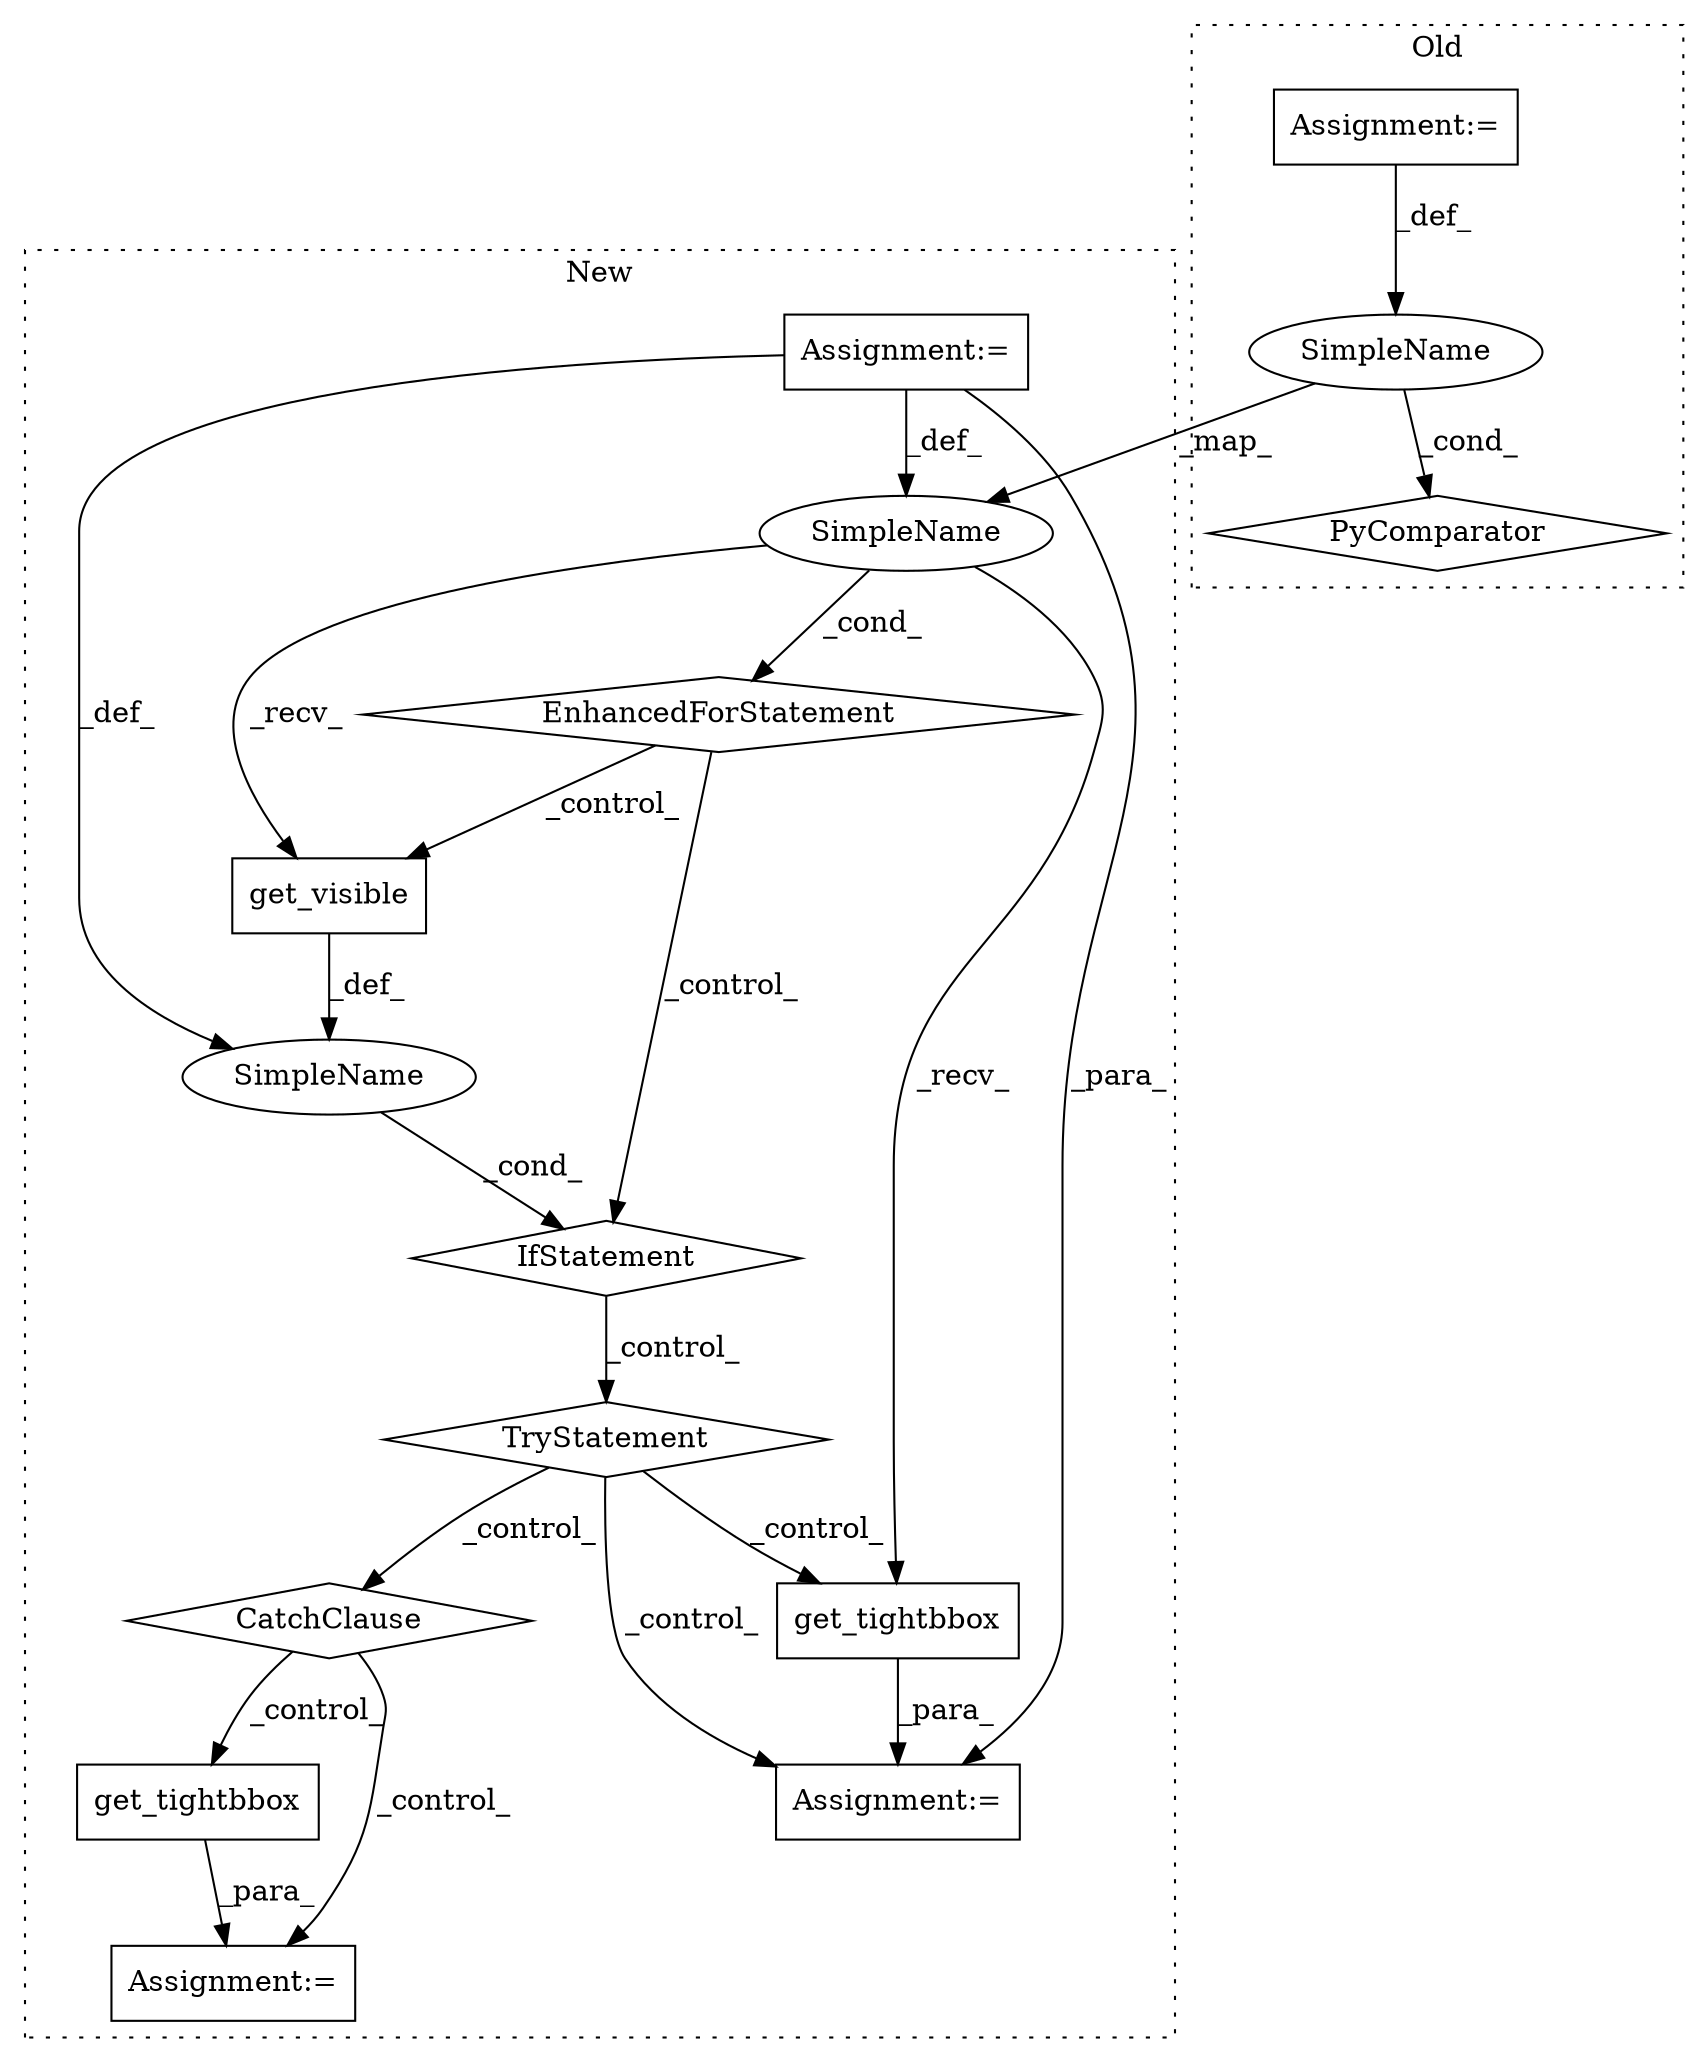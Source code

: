 digraph G {
subgraph cluster0 {
1 [label="PyComparator" a="113" s="40093" l="37" shape="diamond"];
6 [label="SimpleName" a="42" s="40096" l="2" shape="ellipse"];
13 [label="Assignment:=" a="7" s="40093" l="37" shape="box"];
label = "Old";
style="dotted";
}
subgraph cluster1 {
2 [label="get_tightbbox" a="32" s="40195,40217" l="14,1" shape="box"];
3 [label="EnhancedForStatement" a="70" s="39945,40016" l="53,2" shape="diamond"];
4 [label="get_tightbbox" a="32" s="40082,40123" l="14,1" shape="box"];
5 [label="SimpleName" a="42" s="40002" l="2" shape="ellipse"];
7 [label="get_visible" a="32" s="40033" l="13" shape="box"];
8 [label="SimpleName" a="42" s="" l="" shape="ellipse"];
9 [label="CatchClause" a="12" s="40137,40173" l="15,2" shape="diamond"];
10 [label="TryStatement" a="54" s="40058" l="4" shape="diamond"];
11 [label="IfStatement" a="25" s="40026,40046" l="4,2" shape="diamond"];
12 [label="Assignment:=" a="7" s="39945,40016" l="53,2" shape="box"];
14 [label="Assignment:=" a="7" s="40078" l="1" shape="box"];
15 [label="Assignment:=" a="7" s="40191" l="1" shape="box"];
label = "New";
style="dotted";
}
2 -> 15 [label="_para_"];
3 -> 7 [label="_control_"];
3 -> 11 [label="_control_"];
4 -> 14 [label="_para_"];
5 -> 3 [label="_cond_"];
5 -> 7 [label="_recv_"];
5 -> 4 [label="_recv_"];
6 -> 5 [label="_map_"];
6 -> 1 [label="_cond_"];
7 -> 8 [label="_def_"];
8 -> 11 [label="_cond_"];
9 -> 15 [label="_control_"];
9 -> 2 [label="_control_"];
10 -> 14 [label="_control_"];
10 -> 4 [label="_control_"];
10 -> 9 [label="_control_"];
11 -> 10 [label="_control_"];
12 -> 14 [label="_para_"];
12 -> 5 [label="_def_"];
12 -> 8 [label="_def_"];
13 -> 6 [label="_def_"];
}
